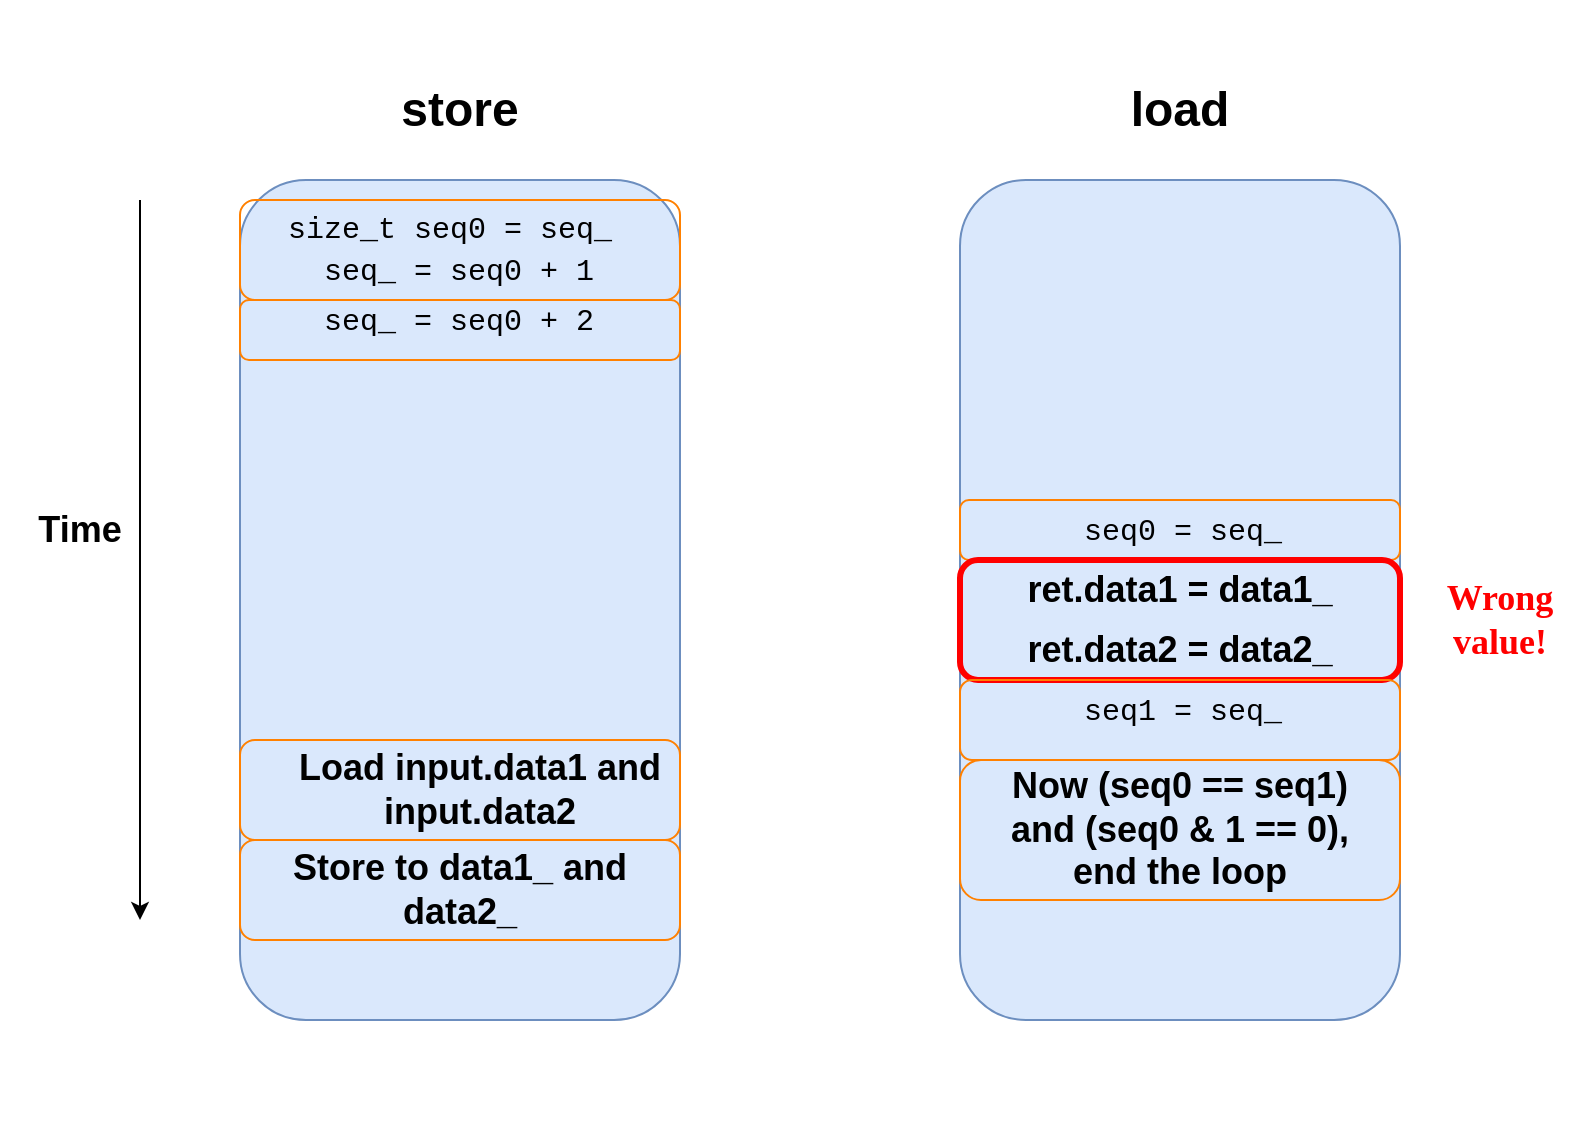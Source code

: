 <mxfile>
    <diagram id="vD26gfZvsMTgrpSpzd3H" name="Page-1">
        <mxGraphModel dx="1924" dy="1732" grid="1" gridSize="10" guides="1" tooltips="1" connect="1" arrows="1" fold="1" page="1" pageScale="1" pageWidth="850" pageHeight="1100" background="#ffffff" math="0" shadow="0">
            <root>
                <mxCell id="0"/>
                <mxCell id="1" parent="0"/>
                <mxCell id="3" value="" style="rounded=1;whiteSpace=wrap;html=1;fillColor=#dae8fc;strokeColor=#6c8ebf;" vertex="1" parent="1">
                    <mxGeometry x="100" y="60" width="220" height="420" as="geometry"/>
                </mxCell>
                <mxCell id="4" value="" style="rounded=1;whiteSpace=wrap;html=1;fillColor=#dae8fc;strokeColor=#6c8ebf;" vertex="1" parent="1">
                    <mxGeometry x="460" y="60" width="220" height="420" as="geometry"/>
                </mxCell>
                <mxCell id="5" value="&lt;h2&gt;&lt;font color=&quot;#000000&quot;&gt;Time&lt;/font&gt;&lt;/h2&gt;" style="text;strokeColor=none;align=center;fillColor=none;html=1;verticalAlign=middle;whiteSpace=wrap;rounded=0;" vertex="1" parent="1">
                    <mxGeometry x="-10" y="220" width="60" height="30" as="geometry"/>
                </mxCell>
                <mxCell id="6" value="" style="endArrow=classic;html=1;fontColor=#000000;strokeColor=#000000;" edge="1" parent="1">
                    <mxGeometry width="50" height="50" relative="1" as="geometry">
                        <mxPoint x="50" y="70" as="sourcePoint"/>
                        <mxPoint x="50" y="430" as="targetPoint"/>
                    </mxGeometry>
                </mxCell>
                <mxCell id="7" value="&lt;h1&gt;load&lt;/h1&gt;" style="text;strokeColor=none;align=center;fillColor=none;html=1;verticalAlign=middle;whiteSpace=wrap;rounded=0;fontColor=#000000;" vertex="1" parent="1">
                    <mxGeometry x="540" y="10" width="60" height="30" as="geometry"/>
                </mxCell>
                <mxCell id="8" value="&lt;h1&gt;store&lt;/h1&gt;" style="text;strokeColor=none;align=center;fillColor=none;html=1;verticalAlign=middle;whiteSpace=wrap;rounded=0;fontColor=#000000;" vertex="1" parent="1">
                    <mxGeometry x="180" y="10" width="60" height="30" as="geometry"/>
                </mxCell>
                <mxCell id="9" value="&lt;div style=&quot;font-family: Consolas, &amp;quot;Courier New&amp;quot;, monospace; font-size: 15px; line-height: 20px;&quot;&gt;size_t seq0 = seq_&lt;/div&gt;" style="text;strokeColor=none;align=center;fillColor=none;html=1;verticalAlign=middle;whiteSpace=wrap;rounded=0;fontColor=#000000;" vertex="1" parent="1">
                    <mxGeometry x="100" y="70" width="210" height="30" as="geometry"/>
                </mxCell>
                <mxCell id="11" value="&lt;div style=&quot;font-family: Consolas, &amp;quot;Courier New&amp;quot;, monospace; font-weight: normal; font-size: 15px; line-height: 20px;&quot;&gt;&lt;div style=&quot;&quot;&gt;seq_ = seq0 + 1&lt;/div&gt;&lt;/div&gt;" style="text;whiteSpace=wrap;html=1;fontColor=#000000;" vertex="1" parent="1">
                    <mxGeometry x="140" y="90" width="160" height="40" as="geometry"/>
                </mxCell>
                <mxCell id="14" value="&lt;h2&gt;&lt;font style=&quot;&quot;&gt;Load input.data1 and input.data2&lt;/font&gt;&lt;/h2&gt;" style="text;strokeColor=none;align=center;fillColor=none;html=1;verticalAlign=middle;whiteSpace=wrap;rounded=0;fontColor=#000000;" vertex="1" parent="1">
                    <mxGeometry x="110" y="350" width="220" height="30" as="geometry"/>
                </mxCell>
                <mxCell id="15" value="&lt;div style=&quot;font-family: Consolas, &amp;quot;Courier New&amp;quot;, monospace; font-weight: normal; font-size: 15px; line-height: 20px;&quot;&gt;&lt;div style=&quot;&quot;&gt;seq_ = seq0 + 2&lt;/div&gt;&lt;/div&gt;" style="text;whiteSpace=wrap;html=1;fontColor=#000000;" vertex="1" parent="1">
                    <mxGeometry x="140" y="115" width="160" height="40" as="geometry"/>
                </mxCell>
                <mxCell id="21" value="&lt;div style=&quot;font-family: Consolas, &amp;quot;Courier New&amp;quot;, monospace; font-weight: normal; font-size: 15px; line-height: 20px;&quot;&gt;&lt;div style=&quot;&quot;&gt;seq0 = seq_&lt;/div&gt;&lt;/div&gt;" style="text;whiteSpace=wrap;html=1;fontColor=#000000;" vertex="1" parent="1">
                    <mxGeometry x="520" y="220" width="120" height="40" as="geometry"/>
                </mxCell>
                <mxCell id="25" value="&lt;div style=&quot;font-family: Consolas, &amp;quot;Courier New&amp;quot;, monospace; font-weight: normal; font-size: 15px; line-height: 20px;&quot;&gt;&lt;div style=&quot;&quot;&gt;seq1 = seq_&lt;/div&gt;&lt;/div&gt;" style="text;whiteSpace=wrap;html=1;fontColor=#000000;" vertex="1" parent="1">
                    <mxGeometry x="520" y="310" width="120" height="40" as="geometry"/>
                </mxCell>
                <mxCell id="27" value="&lt;h2&gt;Store to data1_ and data2_&lt;/h2&gt;" style="text;strokeColor=none;align=center;fillColor=none;html=1;verticalAlign=middle;whiteSpace=wrap;rounded=0;fontColor=#000000;" vertex="1" parent="1">
                    <mxGeometry x="100" y="400" width="220" height="30" as="geometry"/>
                </mxCell>
                <mxCell id="28" value="&lt;h2&gt;Now (seq0 == seq1) and (seq0 &amp;amp; 1 == 0), end the loop&lt;/h2&gt;" style="text;strokeColor=none;align=center;fillColor=none;html=1;verticalAlign=middle;whiteSpace=wrap;rounded=0;fontColor=#000000;" vertex="1" parent="1">
                    <mxGeometry x="475" y="370" width="190" height="30" as="geometry"/>
                </mxCell>
                <mxCell id="29" value="&lt;h2&gt;ret.data1 = data1_&lt;/h2&gt;" style="text;strokeColor=none;align=center;fillColor=none;html=1;verticalAlign=middle;whiteSpace=wrap;rounded=0;fontColor=#000000;" vertex="1" parent="1">
                    <mxGeometry x="460" y="250" width="220" height="30" as="geometry"/>
                </mxCell>
                <mxCell id="30" value="&lt;h2&gt;ret.data2 = data2_&lt;/h2&gt;" style="text;strokeColor=none;align=center;fillColor=none;html=1;verticalAlign=middle;whiteSpace=wrap;rounded=0;fontColor=#000000;" vertex="1" parent="1">
                    <mxGeometry x="460" y="280" width="220" height="30" as="geometry"/>
                </mxCell>
                <mxCell id="32" value="" style="rounded=1;whiteSpace=wrap;html=1;labelBackgroundColor=none;strokeColor=#FF8000;fontFamily=Lucida Console;fontColor=none;fillColor=none;" vertex="1" parent="1">
                    <mxGeometry x="100" y="70" width="220" height="50" as="geometry"/>
                </mxCell>
                <mxCell id="34" value="" style="rounded=1;whiteSpace=wrap;html=1;labelBackgroundColor=none;strokeColor=#FF8000;fontFamily=Lucida Console;fontColor=none;fillColor=none;" vertex="1" parent="1">
                    <mxGeometry x="100" y="340" width="220" height="50" as="geometry"/>
                </mxCell>
                <mxCell id="35" value="" style="rounded=1;whiteSpace=wrap;html=1;labelBackgroundColor=none;strokeColor=#FF8000;fontFamily=Lucida Console;fontColor=none;fillColor=none;" vertex="1" parent="1">
                    <mxGeometry x="100" y="120" width="220" height="30" as="geometry"/>
                </mxCell>
                <mxCell id="36" value="" style="rounded=1;whiteSpace=wrap;html=1;labelBackgroundColor=none;strokeColor=#FF8000;fontFamily=Lucida Console;fontColor=none;fillColor=none;" vertex="1" parent="1">
                    <mxGeometry x="100" y="390" width="220" height="50" as="geometry"/>
                </mxCell>
                <mxCell id="37" value="" style="rounded=1;whiteSpace=wrap;html=1;labelBackgroundColor=none;strokeColor=#FF8000;fontFamily=Lucida Console;fontColor=none;fillColor=none;" vertex="1" parent="1">
                    <mxGeometry x="460" y="350" width="220" height="70" as="geometry"/>
                </mxCell>
                <mxCell id="38" value="" style="rounded=1;whiteSpace=wrap;html=1;labelBackgroundColor=none;strokeColor=#FF8000;fontFamily=Lucida Console;fontColor=none;fillColor=none;" vertex="1" parent="1">
                    <mxGeometry x="460" y="220" width="220" height="30" as="geometry"/>
                </mxCell>
                <mxCell id="39" value="" style="rounded=1;whiteSpace=wrap;html=1;labelBackgroundColor=none;strokeColor=#FF0000;fontFamily=Lucida Console;fontColor=none;fillColor=none;strokeWidth=3;" vertex="1" parent="1">
                    <mxGeometry x="460" y="250" width="220" height="60" as="geometry"/>
                </mxCell>
                <mxCell id="40" value="" style="rounded=1;whiteSpace=wrap;html=1;labelBackgroundColor=none;strokeColor=#FF8000;fontFamily=Lucida Console;fontColor=none;fillColor=none;" vertex="1" parent="1">
                    <mxGeometry x="460" y="310" width="220" height="40" as="geometry"/>
                </mxCell>
                <mxCell id="41" value="&lt;h2&gt;&lt;font color=&quot;#ff0000&quot;&gt;Wrong value!&lt;/font&gt;&lt;/h2&gt;" style="text;strokeColor=none;align=center;fillColor=none;html=1;verticalAlign=middle;whiteSpace=wrap;rounded=0;labelBackgroundColor=none;strokeWidth=3;fontFamily=Lucida Console;fontColor=none;" vertex="1" parent="1">
                    <mxGeometry x="690" y="260" width="80" height="40" as="geometry"/>
                </mxCell>
                <mxCell id="42" value="" style="ellipse;whiteSpace=wrap;html=1;labelBackgroundColor=none;strokeColor=none;strokeWidth=3;fontFamily=Lucida Console;fontColor=#FF0000;fillColor=none;" vertex="1" parent="1">
                    <mxGeometry x="-20" y="270" width="230" height="260" as="geometry"/>
                </mxCell>
                <mxCell id="43" value="" style="ellipse;whiteSpace=wrap;html=1;labelBackgroundColor=none;strokeColor=none;strokeWidth=3;fontFamily=Lucida Console;fontColor=#FF0000;fillColor=none;" vertex="1" parent="1">
                    <mxGeometry x="-20" y="-30" width="230" height="260" as="geometry"/>
                </mxCell>
                <mxCell id="44" value="" style="ellipse;whiteSpace=wrap;html=1;labelBackgroundColor=none;strokeColor=none;strokeWidth=3;fontFamily=Lucida Console;fontColor=#FF0000;fillColor=none;" vertex="1" parent="1">
                    <mxGeometry x="540" y="270" width="230" height="260" as="geometry"/>
                </mxCell>
            </root>
        </mxGraphModel>
    </diagram>
</mxfile>